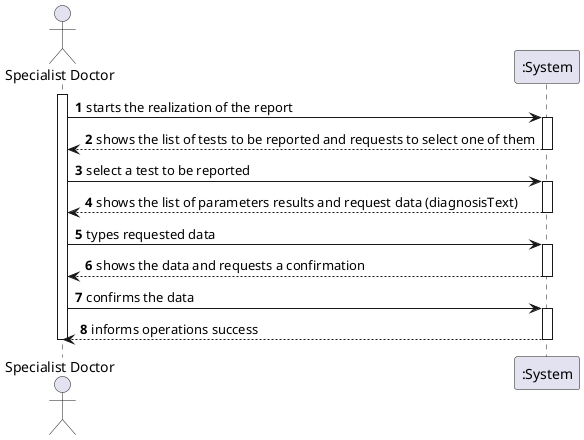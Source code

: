 @startuml
Actor "Specialist Doctor" as SD
participant ":System" as SY

autonumber

activate SD
SD -> SY : starts the realization of the report

activate SY
SY --> SD : shows the list of tests to be reported and requests to select one of them
deactivate SY

SD -> SY : select a test to be reported

activate SY
SY --> SD : shows the list of parameters results and request data (diagnosisText)
deactivate SY

SD -> SY : types requested data

activate SY
SY --> SD : shows the data and requests a confirmation
deactivate SY

SD -> SY : confirms the data 

activate SY
SY --> SD : informs operations success
deactivate SY

deactivate SD
@enduml